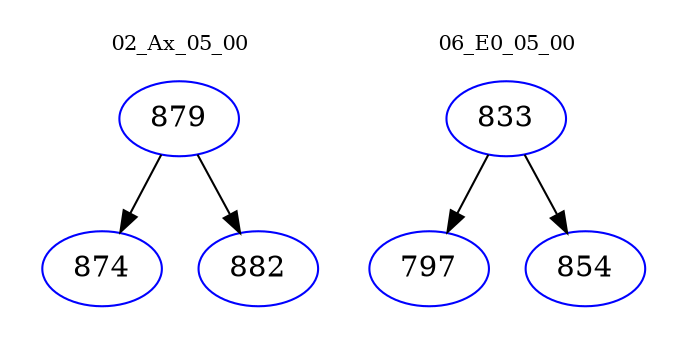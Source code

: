 digraph{
subgraph cluster_0 {
color = white
label = "02_Ax_05_00";
fontsize=10;
T0_879 [label="879", color="blue"]
T0_879 -> T0_874 [color="black"]
T0_874 [label="874", color="blue"]
T0_879 -> T0_882 [color="black"]
T0_882 [label="882", color="blue"]
}
subgraph cluster_1 {
color = white
label = "06_E0_05_00";
fontsize=10;
T1_833 [label="833", color="blue"]
T1_833 -> T1_797 [color="black"]
T1_797 [label="797", color="blue"]
T1_833 -> T1_854 [color="black"]
T1_854 [label="854", color="blue"]
}
}
